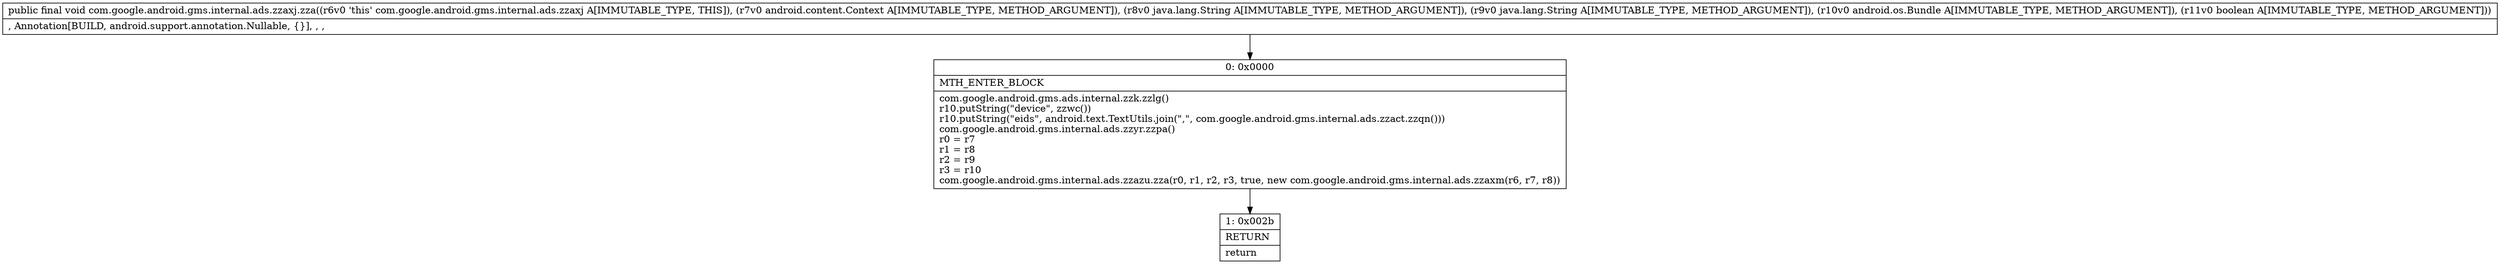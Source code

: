digraph "CFG forcom.google.android.gms.internal.ads.zzaxj.zza(Landroid\/content\/Context;Ljava\/lang\/String;Ljava\/lang\/String;Landroid\/os\/Bundle;Z)V" {
Node_0 [shape=record,label="{0\:\ 0x0000|MTH_ENTER_BLOCK\l|com.google.android.gms.ads.internal.zzk.zzlg()\lr10.putString(\"device\", zzwc())\lr10.putString(\"eids\", android.text.TextUtils.join(\",\", com.google.android.gms.internal.ads.zzact.zzqn()))\lcom.google.android.gms.internal.ads.zzyr.zzpa()\lr0 = r7\lr1 = r8\lr2 = r9\lr3 = r10\lcom.google.android.gms.internal.ads.zzazu.zza(r0, r1, r2, r3, true, new com.google.android.gms.internal.ads.zzaxm(r6, r7, r8))\l}"];
Node_1 [shape=record,label="{1\:\ 0x002b|RETURN\l|return\l}"];
MethodNode[shape=record,label="{public final void com.google.android.gms.internal.ads.zzaxj.zza((r6v0 'this' com.google.android.gms.internal.ads.zzaxj A[IMMUTABLE_TYPE, THIS]), (r7v0 android.content.Context A[IMMUTABLE_TYPE, METHOD_ARGUMENT]), (r8v0 java.lang.String A[IMMUTABLE_TYPE, METHOD_ARGUMENT]), (r9v0 java.lang.String A[IMMUTABLE_TYPE, METHOD_ARGUMENT]), (r10v0 android.os.Bundle A[IMMUTABLE_TYPE, METHOD_ARGUMENT]), (r11v0 boolean A[IMMUTABLE_TYPE, METHOD_ARGUMENT]))  | , Annotation[BUILD, android.support.annotation.Nullable, \{\}], , , \l}"];
MethodNode -> Node_0;
Node_0 -> Node_1;
}

